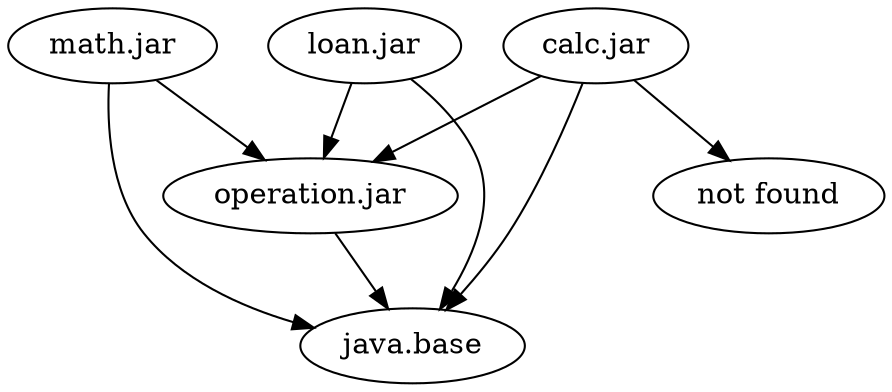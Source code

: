 digraph "summary" {
  "calc.jar"                                         -> "java.base";
  "calc.jar"                                         -> "not found";
  "calc.jar"                                         -> "operation.jar";
  "loan.jar"                                         -> "java.base";
  "loan.jar"                                         -> "operation.jar";
  "math.jar"                                         -> "java.base";
  "math.jar"                                         -> "operation.jar";
  "operation.jar"                                    -> "java.base";
}
